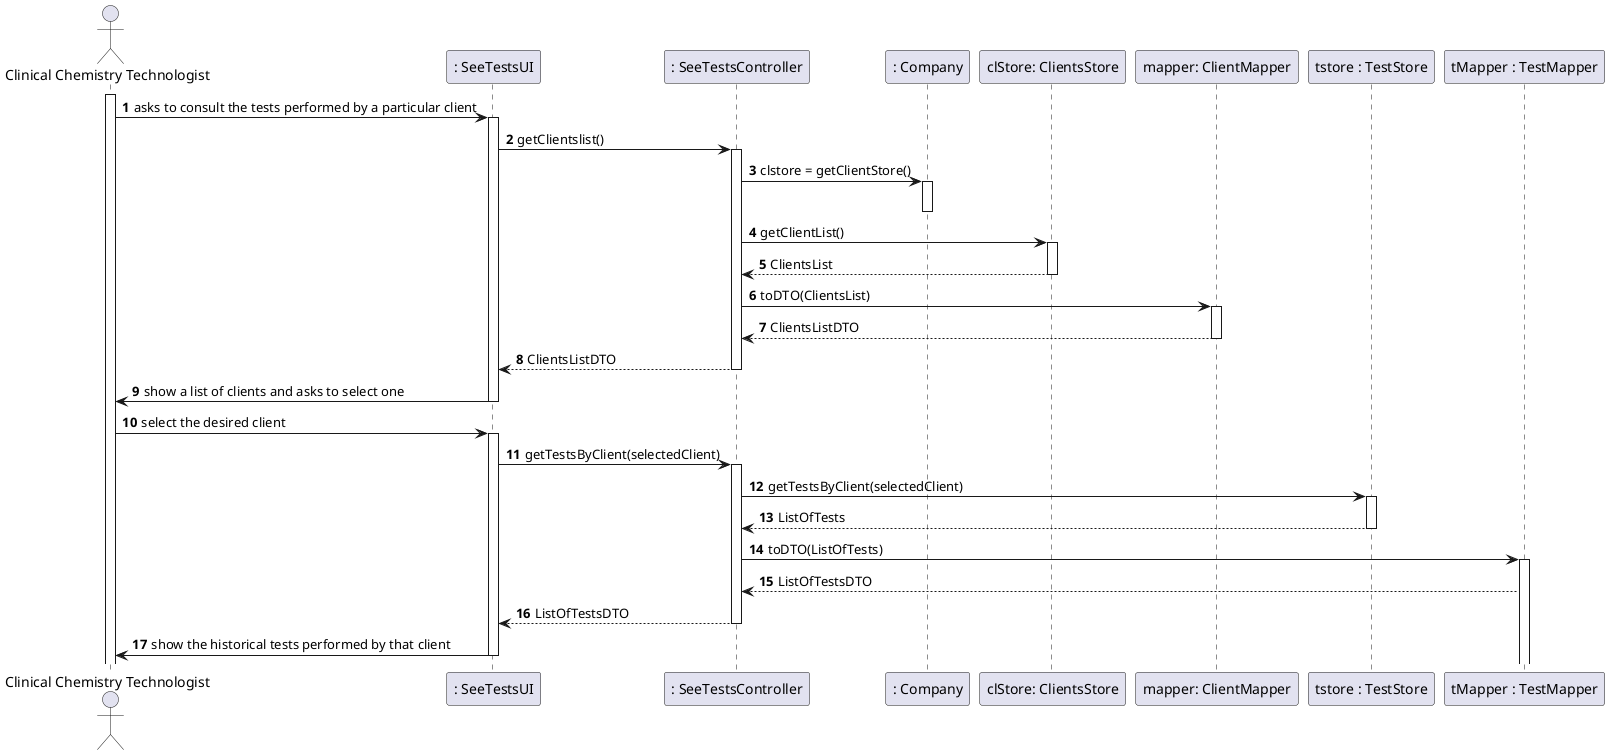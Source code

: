 @startuml
'https://plantuml.com/sequence-diagram

autonumber
actor "Clinical Chemistry Technologist" as CCT

participant ": SeeTestsUI" as UI
participant ": SeeTestsController" as CTRL
participant ": Company" as Comp
participant "clStore: ClientsStore" as CStore
participant "mapper: ClientMapper" as ClMapper
participant "tstore : TestStore" as tStore
participant "tMapper : TestMapper" as TMapper


activate CCT
CCT -> UI : asks to consult the tests performed by a particular client
activate UI
UI -> CTRL : getClientslist()
activate CTRL
CTRL -> Comp : clstore = getClientStore()
activate Comp
deactivate Comp
CTRL -> CStore : getClientList()
activate CStore
CStore --> CTRL : ClientsList
deactivate CStore
CTRL -> ClMapper : toDTO(ClientsList)
activate ClMapper
ClMapper --> CTRL : ClientsListDTO
deactivate ClMapper
CTRL --> UI : ClientsListDTO
deactivate CTRL
UI -> CCT : show a list of clients and asks to select one
deactivate UI

CCT -> UI : select the desired client
activate UI
UI -> CTRL : getTestsByClient(selectedClient)
activate CTRL
CTRL -> tStore : getTestsByClient(selectedClient)
activate tStore
tStore --> CTRL : ListOfTests
deactivate tStore
CTRL -> TMapper : toDTO(ListOfTests)
activate TMapper
TMapper --> CTRL : ListOfTestsDTO
CTRL --> UI :ListOfTestsDTO
deactivate CTRL
UI -> CCT : show the historical tests performed by that client
deactivate UI




@enduml
